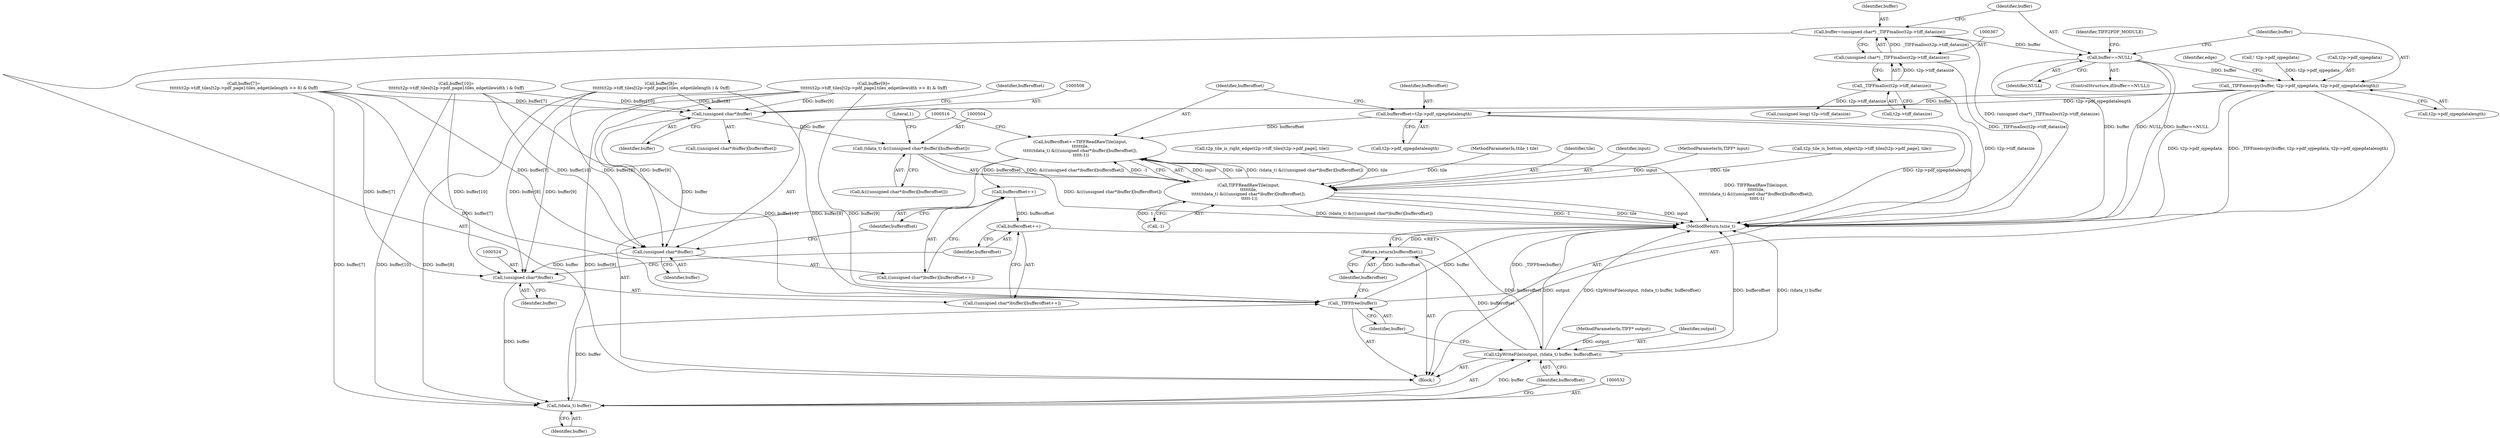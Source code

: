 digraph "0_libtiff_c7153361a4041260719b340f73f2f76@pointer" {
"1000364" [label="(Call,buffer=(unsigned char*) _TIFFmalloc(t2p->tiff_datasize))"];
"1000366" [label="(Call,(unsigned char*) _TIFFmalloc(t2p->tiff_datasize))"];
"1000368" [label="(Call,_TIFFmalloc(t2p->tiff_datasize))"];
"1000373" [label="(Call,buffer==NULL)"];
"1000394" [label="(Call,_TIFFmemcpy(buffer, t2p->pdf_ojpegdata, t2p->pdf_ojpegdatalength))"];
"1000493" [label="(Call,bufferoffset=t2p->pdf_ojpegdatalength)"];
"1000498" [label="(Call,bufferoffset+=TIFFReadRawTile(input, \n\t\t\t\t\ttile, \n\t\t\t\t\t(tdata_t) &(((unsigned char*)buffer)[bufferoffset]), \n\t\t\t\t\t-1))"];
"1000518" [label="(Call,bufferoffset++)"];
"1000526" [label="(Call,bufferoffset++)"];
"1000529" [label="(Call,t2pWriteFile(output, (tdata_t) buffer, bufferoffset))"];
"1000537" [label="(Return,return(bufferoffset);)"];
"1000507" [label="(Call,(unsigned char*)buffer)"];
"1000503" [label="(Call,(tdata_t) &(((unsigned char*)buffer)[bufferoffset]))"];
"1000500" [label="(Call,TIFFReadRawTile(input, \n\t\t\t\t\ttile, \n\t\t\t\t\t(tdata_t) &(((unsigned char*)buffer)[bufferoffset]), \n\t\t\t\t\t-1))"];
"1000515" [label="(Call,(unsigned char*)buffer)"];
"1000523" [label="(Call,(unsigned char*)buffer)"];
"1000531" [label="(Call,(tdata_t) buffer)"];
"1000535" [label="(Call,_TIFFfree(buffer))"];
"1000527" [label="(Identifier,bufferoffset)"];
"1000369" [label="(Call,t2p->tiff_datasize)"];
"1000536" [label="(Identifier,buffer)"];
"1000503" [label="(Call,(tdata_t) &(((unsigned char*)buffer)[bufferoffset]))"];
"1000418" [label="(Call,buffer[7]=\n\t\t\t\t\t\t(t2p->tiff_tiles[t2p->pdf_page].tiles_edgetilelength >> 8) & 0xff)"];
"1000451" [label="(Call,t2p_tile_is_right_edge(t2p->tiff_tiles[t2p->pdf_page], tile))"];
"1000112" [label="(MethodParameterIn,ttile_t tile)"];
"1000494" [label="(Identifier,bufferoffset)"];
"1000366" [label="(Call,(unsigned char*) _TIFFmalloc(t2p->tiff_datasize))"];
"1000374" [label="(Identifier,buffer)"];
"1000404" [label="(Identifier,edge)"];
"1001530" [label="(MethodReturn,tsize_t)"];
"1000531" [label="(Call,(tdata_t) buffer)"];
"1000518" [label="(Call,bufferoffset++)"];
"1000533" [label="(Identifier,buffer)"];
"1000511" [label="(Call,-1)"];
"1000493" [label="(Call,bufferoffset=t2p->pdf_ojpegdatalength)"];
"1000519" [label="(Identifier,bufferoffset)"];
"1000538" [label="(Identifier,bufferoffset)"];
"1000365" [label="(Identifier,buffer)"];
"1000523" [label="(Call,(unsigned char*)buffer)"];
"1000394" [label="(Call,_TIFFmemcpy(buffer, t2p->pdf_ojpegdata, t2p->pdf_ojpegdatalength))"];
"1000502" [label="(Identifier,tile)"];
"1000498" [label="(Call,bufferoffset+=TIFFReadRawTile(input, \n\t\t\t\t\ttile, \n\t\t\t\t\t(tdata_t) &(((unsigned char*)buffer)[bufferoffset]), \n\t\t\t\t\t-1))"];
"1000368" [label="(Call,_TIFFmalloc(t2p->tiff_datasize))"];
"1000500" [label="(Call,TIFFReadRawTile(input, \n\t\t\t\t\ttile, \n\t\t\t\t\t(tdata_t) &(((unsigned char*)buffer)[bufferoffset]), \n\t\t\t\t\t-1))"];
"1000435" [label="(Call,buffer[8]=\n\t\t\t\t\t\t(t2p->tiff_tiles[t2p->pdf_page].tiles_edgetilelength ) & 0xff)"];
"1000522" [label="(Call,((unsigned char*)buffer)[bufferoffset++])"];
"1000375" [label="(Identifier,NULL)"];
"1000495" [label="(Call,t2p->pdf_ojpegdatalength)"];
"1000537" [label="(Return,return(bufferoffset);)"];
"1000478" [label="(Call,buffer[10]=\n\t\t\t\t\t\t(t2p->tiff_tiles[t2p->pdf_page].tiles_edgetilewidth ) & 0xff)"];
"1000510" [label="(Identifier,bufferoffset)"];
"1000378" [label="(Identifier,TIFF2PDF_MODULE)"];
"1000395" [label="(Identifier,buffer)"];
"1000372" [label="(ControlStructure,if(buffer==NULL))"];
"1000515" [label="(Call,(unsigned char*)buffer)"];
"1000505" [label="(Call,&(((unsigned char*)buffer)[bufferoffset]))"];
"1000501" [label="(Identifier,input)"];
"1000380" [label="(Call,(unsigned long) t2p->tiff_datasize)"];
"1000110" [label="(MethodParameterIn,TIFF* input)"];
"1000111" [label="(MethodParameterIn,TIFF* output)"];
"1000364" [label="(Call,buffer=(unsigned char*) _TIFFmalloc(t2p->tiff_datasize))"];
"1000509" [label="(Identifier,buffer)"];
"1000525" [label="(Identifier,buffer)"];
"1000345" [label="(Block,)"];
"1000506" [label="(Call,((unsigned char*)buffer)[bufferoffset])"];
"1000512" [label="(Literal,1)"];
"1000461" [label="(Call,buffer[9]=\n\t\t\t\t\t\t(t2p->tiff_tiles[t2p->pdf_page].tiles_edgetilewidth >> 8) & 0xff)"];
"1000185" [label="(Call,t2p_tile_is_bottom_edge(t2p->tiff_tiles[t2p->pdf_page], tile))"];
"1000534" [label="(Identifier,bufferoffset)"];
"1000507" [label="(Call,(unsigned char*)buffer)"];
"1000499" [label="(Identifier,bufferoffset)"];
"1000399" [label="(Call,t2p->pdf_ojpegdatalength)"];
"1000347" [label="(Call,! t2p->pdf_ojpegdata)"];
"1000530" [label="(Identifier,output)"];
"1000517" [label="(Identifier,buffer)"];
"1000535" [label="(Call,_TIFFfree(buffer))"];
"1000526" [label="(Call,bufferoffset++)"];
"1000373" [label="(Call,buffer==NULL)"];
"1000514" [label="(Call,((unsigned char*)buffer)[bufferoffset++])"];
"1000529" [label="(Call,t2pWriteFile(output, (tdata_t) buffer, bufferoffset))"];
"1000396" [label="(Call,t2p->pdf_ojpegdata)"];
"1000364" -> "1000345"  [label="AST: "];
"1000364" -> "1000366"  [label="CFG: "];
"1000365" -> "1000364"  [label="AST: "];
"1000366" -> "1000364"  [label="AST: "];
"1000374" -> "1000364"  [label="CFG: "];
"1000364" -> "1001530"  [label="DDG: (unsigned char*) _TIFFmalloc(t2p->tiff_datasize)"];
"1000366" -> "1000364"  [label="DDG: _TIFFmalloc(t2p->tiff_datasize)"];
"1000364" -> "1000373"  [label="DDG: buffer"];
"1000366" -> "1000368"  [label="CFG: "];
"1000367" -> "1000366"  [label="AST: "];
"1000368" -> "1000366"  [label="AST: "];
"1000366" -> "1001530"  [label="DDG: _TIFFmalloc(t2p->tiff_datasize)"];
"1000368" -> "1000366"  [label="DDG: t2p->tiff_datasize"];
"1000368" -> "1000369"  [label="CFG: "];
"1000369" -> "1000368"  [label="AST: "];
"1000368" -> "1001530"  [label="DDG: t2p->tiff_datasize"];
"1000368" -> "1000380"  [label="DDG: t2p->tiff_datasize"];
"1000373" -> "1000372"  [label="AST: "];
"1000373" -> "1000375"  [label="CFG: "];
"1000374" -> "1000373"  [label="AST: "];
"1000375" -> "1000373"  [label="AST: "];
"1000378" -> "1000373"  [label="CFG: "];
"1000395" -> "1000373"  [label="CFG: "];
"1000373" -> "1001530"  [label="DDG: NULL"];
"1000373" -> "1001530"  [label="DDG: buffer==NULL"];
"1000373" -> "1001530"  [label="DDG: buffer"];
"1000373" -> "1000394"  [label="DDG: buffer"];
"1000394" -> "1000345"  [label="AST: "];
"1000394" -> "1000399"  [label="CFG: "];
"1000395" -> "1000394"  [label="AST: "];
"1000396" -> "1000394"  [label="AST: "];
"1000399" -> "1000394"  [label="AST: "];
"1000404" -> "1000394"  [label="CFG: "];
"1000394" -> "1001530"  [label="DDG: t2p->pdf_ojpegdata"];
"1000394" -> "1001530"  [label="DDG: _TIFFmemcpy(buffer, t2p->pdf_ojpegdata, t2p->pdf_ojpegdatalength)"];
"1000347" -> "1000394"  [label="DDG: t2p->pdf_ojpegdata"];
"1000394" -> "1000493"  [label="DDG: t2p->pdf_ojpegdatalength"];
"1000394" -> "1000507"  [label="DDG: buffer"];
"1000493" -> "1000345"  [label="AST: "];
"1000493" -> "1000495"  [label="CFG: "];
"1000494" -> "1000493"  [label="AST: "];
"1000495" -> "1000493"  [label="AST: "];
"1000499" -> "1000493"  [label="CFG: "];
"1000493" -> "1001530"  [label="DDG: t2p->pdf_ojpegdatalength"];
"1000493" -> "1000498"  [label="DDG: bufferoffset"];
"1000498" -> "1000345"  [label="AST: "];
"1000498" -> "1000500"  [label="CFG: "];
"1000499" -> "1000498"  [label="AST: "];
"1000500" -> "1000498"  [label="AST: "];
"1000516" -> "1000498"  [label="CFG: "];
"1000498" -> "1001530"  [label="DDG: TIFFReadRawTile(input, \n\t\t\t\t\ttile, \n\t\t\t\t\t(tdata_t) &(((unsigned char*)buffer)[bufferoffset]), \n\t\t\t\t\t-1)"];
"1000500" -> "1000498"  [label="DDG: input"];
"1000500" -> "1000498"  [label="DDG: tile"];
"1000500" -> "1000498"  [label="DDG: (tdata_t) &(((unsigned char*)buffer)[bufferoffset])"];
"1000500" -> "1000498"  [label="DDG: -1"];
"1000498" -> "1000518"  [label="DDG: bufferoffset"];
"1000518" -> "1000514"  [label="AST: "];
"1000518" -> "1000519"  [label="CFG: "];
"1000519" -> "1000518"  [label="AST: "];
"1000514" -> "1000518"  [label="CFG: "];
"1000518" -> "1000526"  [label="DDG: bufferoffset"];
"1000526" -> "1000522"  [label="AST: "];
"1000526" -> "1000527"  [label="CFG: "];
"1000527" -> "1000526"  [label="AST: "];
"1000522" -> "1000526"  [label="CFG: "];
"1000526" -> "1000529"  [label="DDG: bufferoffset"];
"1000529" -> "1000345"  [label="AST: "];
"1000529" -> "1000534"  [label="CFG: "];
"1000530" -> "1000529"  [label="AST: "];
"1000531" -> "1000529"  [label="AST: "];
"1000534" -> "1000529"  [label="AST: "];
"1000536" -> "1000529"  [label="CFG: "];
"1000529" -> "1001530"  [label="DDG: (tdata_t) buffer"];
"1000529" -> "1001530"  [label="DDG: output"];
"1000529" -> "1001530"  [label="DDG: t2pWriteFile(output, (tdata_t) buffer, bufferoffset)"];
"1000529" -> "1001530"  [label="DDG: bufferoffset"];
"1000111" -> "1000529"  [label="DDG: output"];
"1000531" -> "1000529"  [label="DDG: buffer"];
"1000529" -> "1000537"  [label="DDG: bufferoffset"];
"1000537" -> "1000345"  [label="AST: "];
"1000537" -> "1000538"  [label="CFG: "];
"1000538" -> "1000537"  [label="AST: "];
"1001530" -> "1000537"  [label="CFG: "];
"1000537" -> "1001530"  [label="DDG: <RET>"];
"1000538" -> "1000537"  [label="DDG: bufferoffset"];
"1000507" -> "1000506"  [label="AST: "];
"1000507" -> "1000509"  [label="CFG: "];
"1000508" -> "1000507"  [label="AST: "];
"1000509" -> "1000507"  [label="AST: "];
"1000510" -> "1000507"  [label="CFG: "];
"1000507" -> "1000503"  [label="DDG: buffer"];
"1000435" -> "1000507"  [label="DDG: buffer[8]"];
"1000478" -> "1000507"  [label="DDG: buffer[10]"];
"1000461" -> "1000507"  [label="DDG: buffer[9]"];
"1000418" -> "1000507"  [label="DDG: buffer[7]"];
"1000507" -> "1000515"  [label="DDG: buffer"];
"1000503" -> "1000500"  [label="AST: "];
"1000503" -> "1000505"  [label="CFG: "];
"1000504" -> "1000503"  [label="AST: "];
"1000505" -> "1000503"  [label="AST: "];
"1000512" -> "1000503"  [label="CFG: "];
"1000503" -> "1001530"  [label="DDG: &(((unsigned char*)buffer)[bufferoffset])"];
"1000503" -> "1000500"  [label="DDG: &(((unsigned char*)buffer)[bufferoffset])"];
"1000500" -> "1000511"  [label="CFG: "];
"1000501" -> "1000500"  [label="AST: "];
"1000502" -> "1000500"  [label="AST: "];
"1000511" -> "1000500"  [label="AST: "];
"1000500" -> "1001530"  [label="DDG: (tdata_t) &(((unsigned char*)buffer)[bufferoffset])"];
"1000500" -> "1001530"  [label="DDG: -1"];
"1000500" -> "1001530"  [label="DDG: tile"];
"1000500" -> "1001530"  [label="DDG: input"];
"1000110" -> "1000500"  [label="DDG: input"];
"1000451" -> "1000500"  [label="DDG: tile"];
"1000185" -> "1000500"  [label="DDG: tile"];
"1000112" -> "1000500"  [label="DDG: tile"];
"1000511" -> "1000500"  [label="DDG: 1"];
"1000515" -> "1000514"  [label="AST: "];
"1000515" -> "1000517"  [label="CFG: "];
"1000516" -> "1000515"  [label="AST: "];
"1000517" -> "1000515"  [label="AST: "];
"1000519" -> "1000515"  [label="CFG: "];
"1000435" -> "1000515"  [label="DDG: buffer[8]"];
"1000478" -> "1000515"  [label="DDG: buffer[10]"];
"1000461" -> "1000515"  [label="DDG: buffer[9]"];
"1000418" -> "1000515"  [label="DDG: buffer[7]"];
"1000515" -> "1000523"  [label="DDG: buffer"];
"1000523" -> "1000522"  [label="AST: "];
"1000523" -> "1000525"  [label="CFG: "];
"1000524" -> "1000523"  [label="AST: "];
"1000525" -> "1000523"  [label="AST: "];
"1000527" -> "1000523"  [label="CFG: "];
"1000435" -> "1000523"  [label="DDG: buffer[8]"];
"1000478" -> "1000523"  [label="DDG: buffer[10]"];
"1000461" -> "1000523"  [label="DDG: buffer[9]"];
"1000418" -> "1000523"  [label="DDG: buffer[7]"];
"1000523" -> "1000531"  [label="DDG: buffer"];
"1000531" -> "1000533"  [label="CFG: "];
"1000532" -> "1000531"  [label="AST: "];
"1000533" -> "1000531"  [label="AST: "];
"1000534" -> "1000531"  [label="CFG: "];
"1000435" -> "1000531"  [label="DDG: buffer[8]"];
"1000478" -> "1000531"  [label="DDG: buffer[10]"];
"1000461" -> "1000531"  [label="DDG: buffer[9]"];
"1000418" -> "1000531"  [label="DDG: buffer[7]"];
"1000531" -> "1000535"  [label="DDG: buffer"];
"1000535" -> "1000345"  [label="AST: "];
"1000535" -> "1000536"  [label="CFG: "];
"1000536" -> "1000535"  [label="AST: "];
"1000538" -> "1000535"  [label="CFG: "];
"1000535" -> "1001530"  [label="DDG: buffer"];
"1000535" -> "1001530"  [label="DDG: _TIFFfree(buffer)"];
"1000435" -> "1000535"  [label="DDG: buffer[8]"];
"1000478" -> "1000535"  [label="DDG: buffer[10]"];
"1000461" -> "1000535"  [label="DDG: buffer[9]"];
"1000418" -> "1000535"  [label="DDG: buffer[7]"];
}
